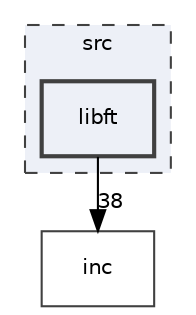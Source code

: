digraph "src/libft"
{
 // LATEX_PDF_SIZE
  edge [fontname="Helvetica",fontsize="10",labelfontname="Helvetica",labelfontsize="10"];
  node [fontname="Helvetica",fontsize="10",shape=record];
  compound=true
  subgraph clusterdir_68267d1309a1af8e8297ef4c3efbcdba {
    graph [ bgcolor="#edf0f7", pencolor="grey25", style="filled,dashed,", label="src", fontname="Helvetica", fontsize="10", URL="dir_68267d1309a1af8e8297ef4c3efbcdba.html"]
  dir_0875826b1a8f3435681a79fbc69263bd [shape=box, label="libft", style="filled,bold,", fillcolor="#edf0f7", color="grey25", URL="dir_0875826b1a8f3435681a79fbc69263bd.html"];
  }
  dir_bfccd401955b95cf8c75461437045ac0 [shape=box, label="inc", style="", fillcolor="#edf0f7", color="grey25", URL="dir_bfccd401955b95cf8c75461437045ac0.html"];
  dir_0875826b1a8f3435681a79fbc69263bd->dir_bfccd401955b95cf8c75461437045ac0 [headlabel="38", labeldistance=1.5 headhref="dir_000004_000003.html"];
}
